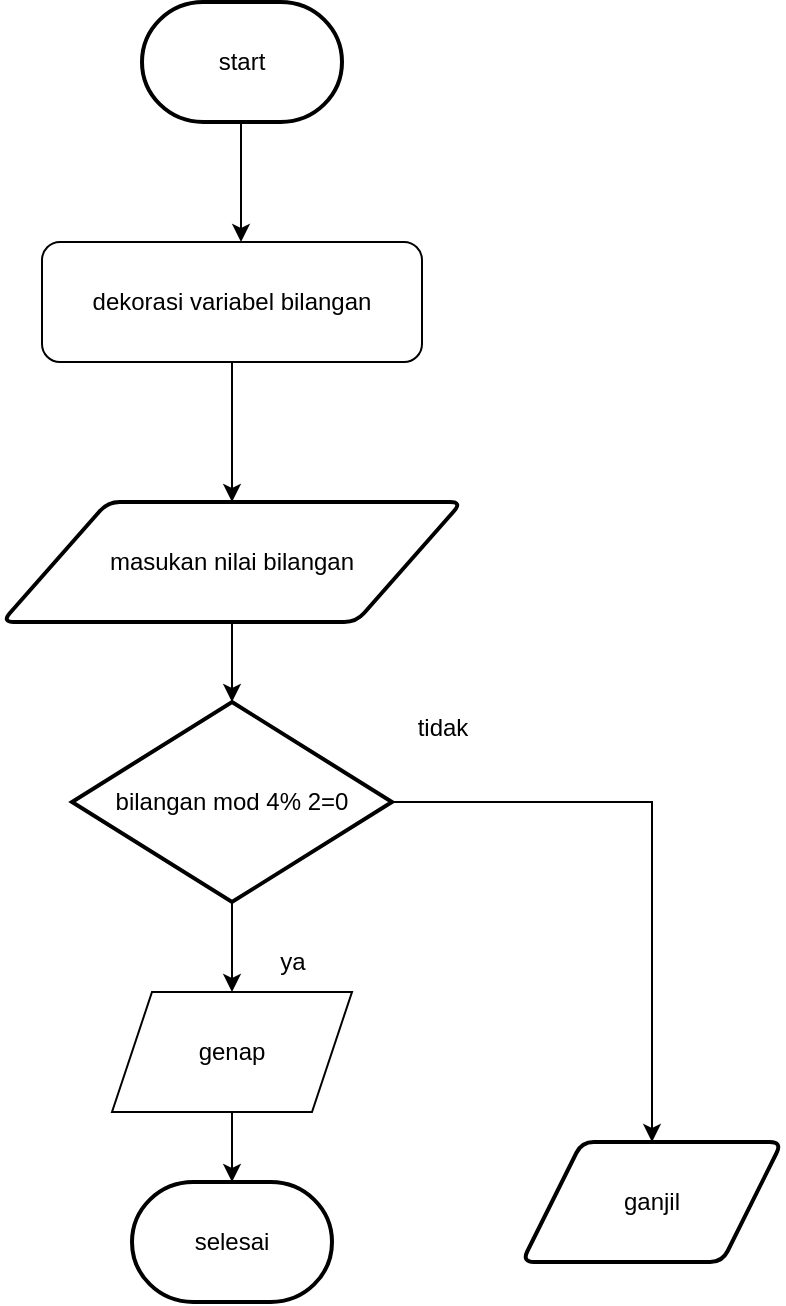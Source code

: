<mxfile version="22.0.4" type="github">
  <diagram name="Page-1" id="AnxehxM_nVeIUkp22PO3">
    <mxGraphModel dx="880" dy="470" grid="1" gridSize="10" guides="1" tooltips="1" connect="1" arrows="1" fold="1" page="1" pageScale="1" pageWidth="850" pageHeight="1100" math="0" shadow="0">
      <root>
        <mxCell id="0" />
        <mxCell id="1" parent="0" />
        <mxCell id="fOuvj3ntOY05FvAtAMWj-7" value="start" style="strokeWidth=2;html=1;shape=mxgraph.flowchart.terminator;whiteSpace=wrap;" vertex="1" parent="1">
          <mxGeometry x="350" y="70" width="100" height="60" as="geometry" />
        </mxCell>
        <mxCell id="fOuvj3ntOY05FvAtAMWj-11" value="" style="endArrow=classic;html=1;rounded=0;" edge="1" parent="1">
          <mxGeometry width="50" height="50" relative="1" as="geometry">
            <mxPoint x="399.5" y="130" as="sourcePoint" />
            <mxPoint x="399.5" y="190" as="targetPoint" />
          </mxGeometry>
        </mxCell>
        <mxCell id="fOuvj3ntOY05FvAtAMWj-39" value="" style="edgeStyle=orthogonalEdgeStyle;rounded=0;orthogonalLoop=1;jettySize=auto;html=1;" edge="1" parent="1" source="fOuvj3ntOY05FvAtAMWj-12" target="fOuvj3ntOY05FvAtAMWj-16">
          <mxGeometry relative="1" as="geometry" />
        </mxCell>
        <mxCell id="fOuvj3ntOY05FvAtAMWj-12" value="masukan nilai bilangan " style="shape=parallelogram;html=1;strokeWidth=2;perimeter=parallelogramPerimeter;whiteSpace=wrap;rounded=1;arcSize=12;size=0.23;" vertex="1" parent="1">
          <mxGeometry x="280" y="320" width="230" height="60" as="geometry" />
        </mxCell>
        <mxCell id="fOuvj3ntOY05FvAtAMWj-32" value="" style="edgeStyle=orthogonalEdgeStyle;rounded=0;orthogonalLoop=1;jettySize=auto;html=1;" edge="1" parent="1" source="fOuvj3ntOY05FvAtAMWj-43" target="fOuvj3ntOY05FvAtAMWj-28">
          <mxGeometry relative="1" as="geometry" />
        </mxCell>
        <mxCell id="fOuvj3ntOY05FvAtAMWj-34" value="" style="edgeStyle=orthogonalEdgeStyle;rounded=0;orthogonalLoop=1;jettySize=auto;html=1;" edge="1" parent="1" source="fOuvj3ntOY05FvAtAMWj-16" target="fOuvj3ntOY05FvAtAMWj-23">
          <mxGeometry relative="1" as="geometry" />
        </mxCell>
        <mxCell id="fOuvj3ntOY05FvAtAMWj-16" value="bilangan mod 4% 2=0" style="strokeWidth=2;html=1;shape=mxgraph.flowchart.decision;whiteSpace=wrap;" vertex="1" parent="1">
          <mxGeometry x="315" y="420" width="160" height="100" as="geometry" />
        </mxCell>
        <mxCell id="fOuvj3ntOY05FvAtAMWj-23" value="ganjil " style="shape=parallelogram;html=1;strokeWidth=2;perimeter=parallelogramPerimeter;whiteSpace=wrap;rounded=1;arcSize=12;size=0.23;" vertex="1" parent="1">
          <mxGeometry x="540" y="640" width="130" height="60" as="geometry" />
        </mxCell>
        <mxCell id="fOuvj3ntOY05FvAtAMWj-28" value="selesai " style="strokeWidth=2;html=1;shape=mxgraph.flowchart.terminator;whiteSpace=wrap;" vertex="1" parent="1">
          <mxGeometry x="345" y="660" width="100" height="60" as="geometry" />
        </mxCell>
        <mxCell id="fOuvj3ntOY05FvAtAMWj-40" value="" style="edgeStyle=orthogonalEdgeStyle;rounded=0;orthogonalLoop=1;jettySize=auto;html=1;" edge="1" parent="1" source="fOuvj3ntOY05FvAtAMWj-38" target="fOuvj3ntOY05FvAtAMWj-12">
          <mxGeometry relative="1" as="geometry" />
        </mxCell>
        <mxCell id="fOuvj3ntOY05FvAtAMWj-38" value="dekorasi variabel bilangan " style="rounded=1;whiteSpace=wrap;html=1;" vertex="1" parent="1">
          <mxGeometry x="300" y="190" width="190" height="60" as="geometry" />
        </mxCell>
        <mxCell id="fOuvj3ntOY05FvAtAMWj-41" value="tidak " style="text;html=1;align=center;verticalAlign=middle;resizable=0;points=[];autosize=1;strokeColor=none;fillColor=none;" vertex="1" parent="1">
          <mxGeometry x="475" y="418" width="50" height="30" as="geometry" />
        </mxCell>
        <mxCell id="fOuvj3ntOY05FvAtAMWj-42" value="ya " style="text;html=1;align=center;verticalAlign=middle;resizable=0;points=[];autosize=1;strokeColor=none;fillColor=none;" vertex="1" parent="1">
          <mxGeometry x="405" y="535" width="40" height="30" as="geometry" />
        </mxCell>
        <mxCell id="fOuvj3ntOY05FvAtAMWj-44" value="" style="edgeStyle=orthogonalEdgeStyle;rounded=0;orthogonalLoop=1;jettySize=auto;html=1;" edge="1" parent="1" source="fOuvj3ntOY05FvAtAMWj-16" target="fOuvj3ntOY05FvAtAMWj-43">
          <mxGeometry relative="1" as="geometry">
            <mxPoint x="395" y="520" as="sourcePoint" />
            <mxPoint x="395" y="660" as="targetPoint" />
          </mxGeometry>
        </mxCell>
        <mxCell id="fOuvj3ntOY05FvAtAMWj-43" value="genap " style="shape=parallelogram;perimeter=parallelogramPerimeter;whiteSpace=wrap;html=1;fixedSize=1;" vertex="1" parent="1">
          <mxGeometry x="335" y="565" width="120" height="60" as="geometry" />
        </mxCell>
      </root>
    </mxGraphModel>
  </diagram>
</mxfile>
